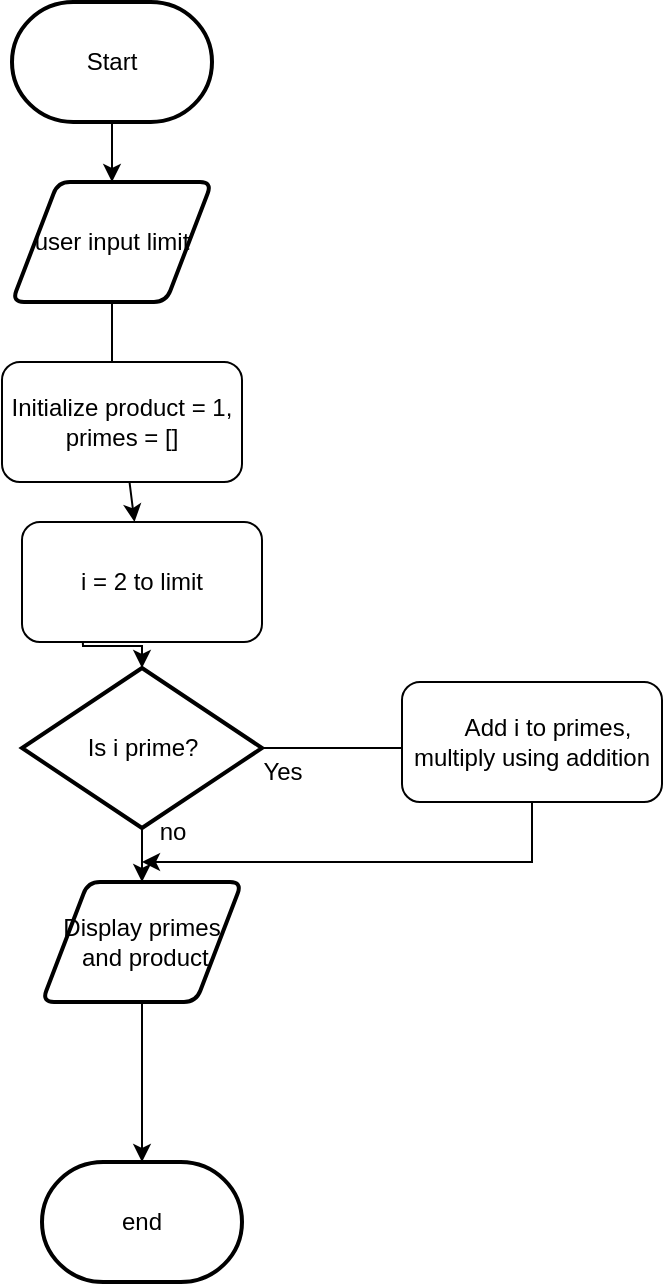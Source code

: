 <mxfile>
    <diagram id="HIP3nbAZw_EuaXWnEj3U" name="Page-1">
        <mxGraphModel dx="846" dy="662" grid="1" gridSize="10" guides="1" tooltips="1" connect="1" arrows="1" fold="1" page="1" pageScale="1" pageWidth="850" pageHeight="1100" math="0" shadow="0">
            <root>
                <mxCell id="0"/>
                <mxCell id="1" parent="0"/>
                <mxCell id="48" style="edgeStyle=none;html=1;" edge="1" parent="1" source="24">
                    <mxGeometry relative="1" as="geometry">
                        <mxPoint x="390" y="550" as="targetPoint"/>
                    </mxGeometry>
                </mxCell>
                <mxCell id="55" style="edgeStyle=none;html=1;exitX=1;exitY=0.5;exitDx=0;exitDy=0;" edge="1" parent="1" source="24">
                    <mxGeometry relative="1" as="geometry">
                        <mxPoint x="530" y="483" as="targetPoint"/>
                    </mxGeometry>
                </mxCell>
                <mxCell id="24" value="Is i prime?" style="rhombus;html=1;strokeWidth=2;" vertex="1" parent="1">
                    <mxGeometry x="330" y="443" width="120" height="80" as="geometry"/>
                </mxCell>
                <mxCell id="52" style="edgeStyle=elbowEdgeStyle;html=1;elbow=vertical;rounded=0;curved=0;exitX=0.5;exitY=1;exitDx=0;exitDy=0;" edge="1" parent="1" source="54">
                    <mxGeometry relative="1" as="geometry">
                        <mxPoint x="390" y="540" as="targetPoint"/>
                        <mxPoint x="600" y="523" as="sourcePoint"/>
                        <Array as="points">
                            <mxPoint x="490" y="540"/>
                        </Array>
                    </mxGeometry>
                </mxCell>
                <mxCell id="31" style="edgeStyle=orthogonalEdgeStyle;html=1;rounded=0;" edge="1" parent="1" target="24">
                    <mxGeometry relative="1" as="geometry">
                        <mxPoint x="360" y="420" as="sourcePoint"/>
                    </mxGeometry>
                </mxCell>
                <mxCell id="35" style="edgeStyle=orthogonalEdgeStyle;html=1;rounded=0;" edge="1" parent="1">
                    <mxGeometry relative="1" as="geometry">
                        <mxPoint x="390" y="610" as="sourcePoint"/>
                        <mxPoint x="390" y="690" as="targetPoint"/>
                    </mxGeometry>
                </mxCell>
                <mxCell id="57" style="edgeStyle=none;html=1;entryX=0.5;entryY=0;entryDx=0;entryDy=0;" edge="1" parent="1" source="36" target="38">
                    <mxGeometry relative="1" as="geometry"/>
                </mxCell>
                <mxCell id="36" value="Start" style="strokeWidth=2;html=1;shape=mxgraph.flowchart.terminator;whiteSpace=wrap;" vertex="1" parent="1">
                    <mxGeometry x="325" y="110" width="100" height="60" as="geometry"/>
                </mxCell>
                <mxCell id="63" style="edgeStyle=none;html=1;" edge="1" parent="1" source="38">
                    <mxGeometry relative="1" as="geometry">
                        <mxPoint x="375" y="300" as="targetPoint"/>
                    </mxGeometry>
                </mxCell>
                <mxCell id="38" value="user input limit" style="shape=parallelogram;html=1;strokeWidth=2;perimeter=parallelogramPerimeter;whiteSpace=wrap;rounded=1;arcSize=12;size=0.23;" vertex="1" parent="1">
                    <mxGeometry x="325" y="200" width="100" height="60" as="geometry"/>
                </mxCell>
                <mxCell id="60" value="" style="edgeStyle=none;html=1;" edge="1" parent="1" source="40" target="41">
                    <mxGeometry relative="1" as="geometry"/>
                </mxCell>
                <mxCell id="40" value="&lt;span style=&quot;color: rgb(0, 0, 0); text-wrap-mode: nowrap;&quot;&gt;Initialize product = 1, primes = []&lt;/span&gt;" style="rounded=1;whiteSpace=wrap;html=1;" vertex="1" parent="1">
                    <mxGeometry x="320" y="290" width="120" height="60" as="geometry"/>
                </mxCell>
                <mxCell id="41" value="&lt;span style=&quot;color: rgb(0, 0, 0); text-wrap-mode: nowrap;&quot;&gt;i = 2 to limit&lt;/span&gt;" style="rounded=1;whiteSpace=wrap;html=1;" vertex="1" parent="1">
                    <mxGeometry x="330" y="370" width="120" height="60" as="geometry"/>
                </mxCell>
                <mxCell id="42" value="Yes" style="text;html=1;align=center;verticalAlign=middle;resizable=0;points=[];autosize=1;strokeColor=none;fillColor=none;" vertex="1" parent="1">
                    <mxGeometry x="440" y="480" width="40" height="30" as="geometry"/>
                </mxCell>
                <mxCell id="53" value="no" style="text;html=1;align=center;verticalAlign=middle;resizable=0;points=[];autosize=1;strokeColor=none;fillColor=none;" vertex="1" parent="1">
                    <mxGeometry x="385" y="510" width="40" height="30" as="geometry"/>
                </mxCell>
                <mxCell id="54" value="&lt;span style=&quot;color: rgb(0, 0, 0); text-wrap-mode: nowrap;&quot;&gt;&amp;nbsp; &amp;nbsp; &amp;nbsp; Add i to primes,&amp;nbsp;&lt;/span&gt;&lt;div&gt;&lt;span style=&quot;color: rgb(0, 0, 0); text-wrap-mode: nowrap;&quot;&gt;multiply using addition&lt;/span&gt;&lt;/div&gt;" style="rounded=1;whiteSpace=wrap;html=1;" vertex="1" parent="1">
                    <mxGeometry x="520" y="450" width="130" height="60" as="geometry"/>
                </mxCell>
                <mxCell id="58" value="&lt;span style=&quot;color: rgb(0, 0, 0); text-wrap-mode: nowrap;&quot;&gt;Display primes&lt;/span&gt;&lt;div&gt;&lt;span style=&quot;color: rgb(0, 0, 0); text-wrap-mode: nowrap;&quot;&gt;&amp;nbsp;and product&lt;/span&gt;&lt;/div&gt;" style="shape=parallelogram;html=1;strokeWidth=2;perimeter=parallelogramPerimeter;whiteSpace=wrap;rounded=1;arcSize=12;size=0.23;" vertex="1" parent="1">
                    <mxGeometry x="340" y="550" width="100" height="60" as="geometry"/>
                </mxCell>
                <mxCell id="59" value="end" style="strokeWidth=2;html=1;shape=mxgraph.flowchart.terminator;whiteSpace=wrap;" vertex="1" parent="1">
                    <mxGeometry x="340" y="690" width="100" height="60" as="geometry"/>
                </mxCell>
            </root>
        </mxGraphModel>
    </diagram>
</mxfile>